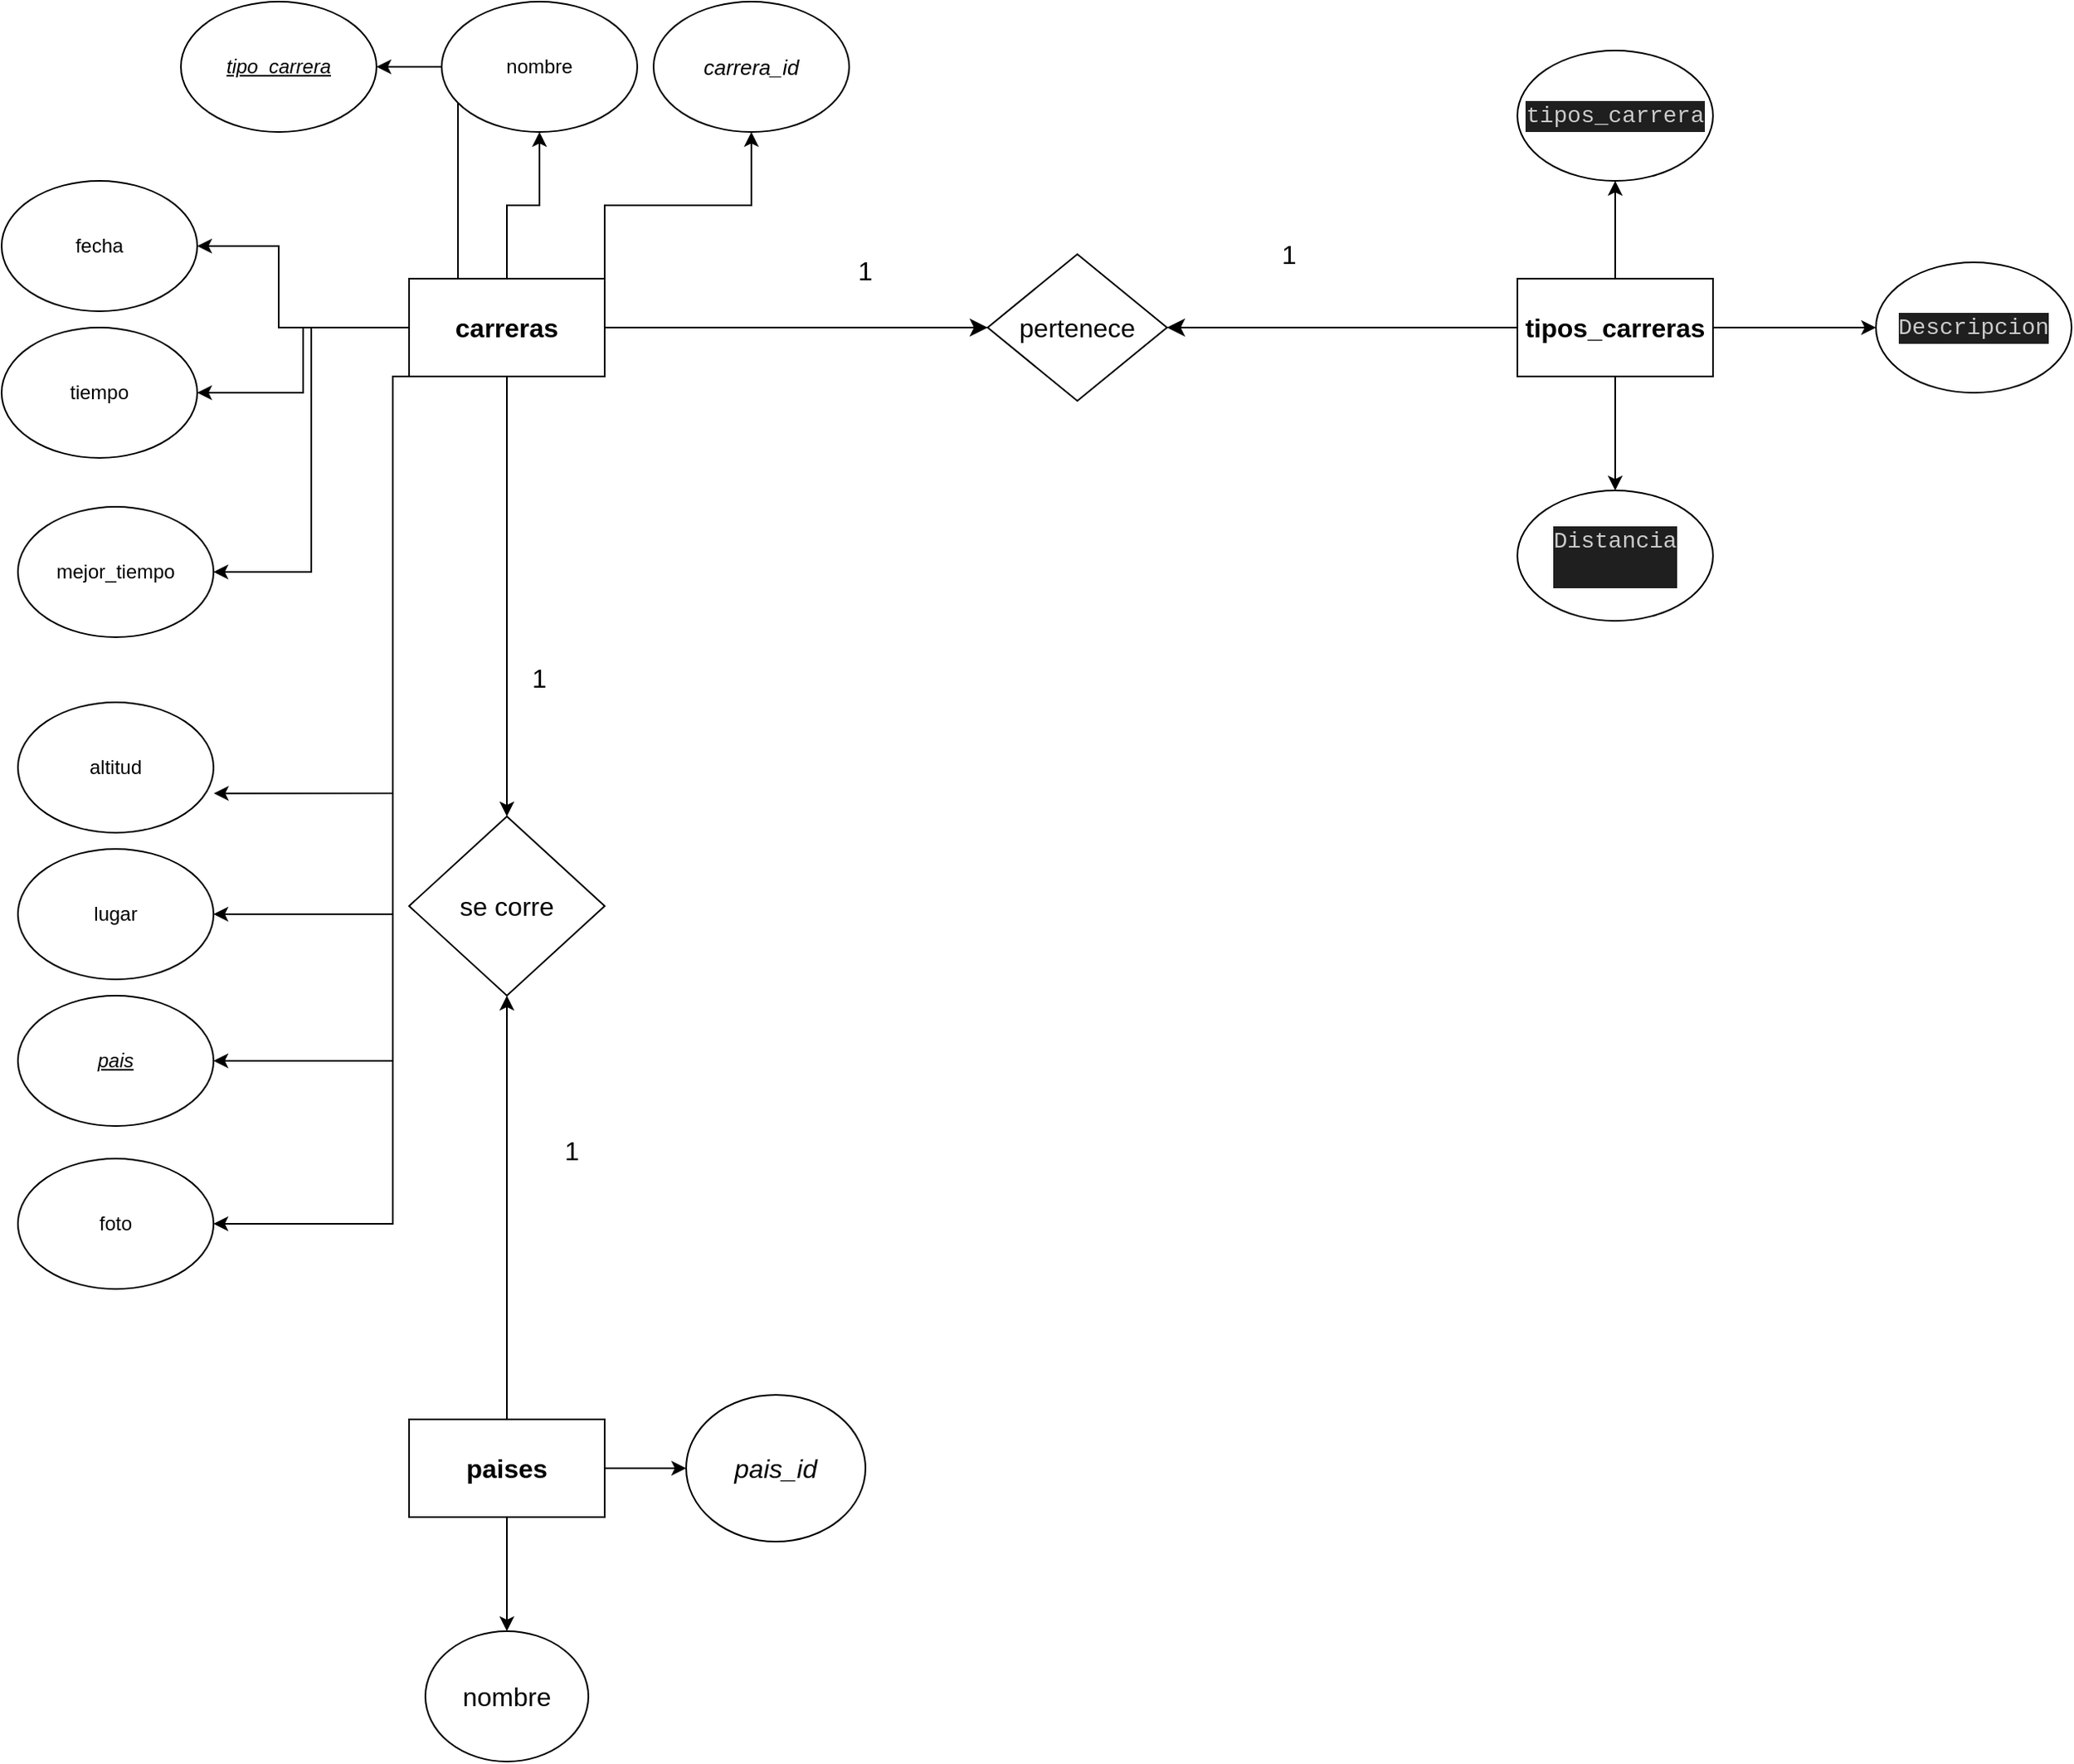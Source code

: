 <mxfile version="21.5.2" type="device">
  <diagram name="Página-1" id="2MZgOhfRn8ZvFPumbPP9">
    <mxGraphModel dx="1900" dy="797" grid="1" gridSize="10" guides="1" tooltips="1" connect="1" arrows="1" fold="1" page="0" pageScale="1" pageWidth="827" pageHeight="1169" math="0" shadow="0">
      <root>
        <mxCell id="0" />
        <mxCell id="1" parent="0" />
        <mxCell id="amzBNt-memYxjhQnmJtF-14" value="" style="edgeStyle=none;curved=1;rounded=0;orthogonalLoop=1;jettySize=auto;html=1;fontSize=12;startSize=8;endSize=8;" edge="1" parent="1" source="amzBNt-memYxjhQnmJtF-1" target="amzBNt-memYxjhQnmJtF-12">
          <mxGeometry relative="1" as="geometry" />
        </mxCell>
        <mxCell id="amzBNt-memYxjhQnmJtF-21" value="" style="edgeStyle=orthogonalEdgeStyle;rounded=0;orthogonalLoop=1;jettySize=auto;html=1;" edge="1" parent="1" source="amzBNt-memYxjhQnmJtF-1" target="amzBNt-memYxjhQnmJtF-20">
          <mxGeometry relative="1" as="geometry" />
        </mxCell>
        <mxCell id="amzBNt-memYxjhQnmJtF-48" style="edgeStyle=orthogonalEdgeStyle;rounded=0;orthogonalLoop=1;jettySize=auto;html=1;exitX=0.5;exitY=0;exitDx=0;exitDy=0;entryX=0.5;entryY=1;entryDx=0;entryDy=0;" edge="1" parent="1" source="amzBNt-memYxjhQnmJtF-1" target="amzBNt-memYxjhQnmJtF-35">
          <mxGeometry relative="1" as="geometry" />
        </mxCell>
        <mxCell id="amzBNt-memYxjhQnmJtF-49" style="edgeStyle=orthogonalEdgeStyle;rounded=0;orthogonalLoop=1;jettySize=auto;html=1;exitX=1;exitY=0;exitDx=0;exitDy=0;entryX=0.5;entryY=1;entryDx=0;entryDy=0;" edge="1" parent="1" source="amzBNt-memYxjhQnmJtF-1" target="amzBNt-memYxjhQnmJtF-34">
          <mxGeometry relative="1" as="geometry" />
        </mxCell>
        <mxCell id="amzBNt-memYxjhQnmJtF-52" style="edgeStyle=orthogonalEdgeStyle;rounded=0;orthogonalLoop=1;jettySize=auto;html=1;exitX=0.25;exitY=0;exitDx=0;exitDy=0;entryX=1;entryY=0.5;entryDx=0;entryDy=0;" edge="1" parent="1" source="amzBNt-memYxjhQnmJtF-1" target="amzBNt-memYxjhQnmJtF-36">
          <mxGeometry relative="1" as="geometry" />
        </mxCell>
        <mxCell id="amzBNt-memYxjhQnmJtF-55" style="edgeStyle=orthogonalEdgeStyle;rounded=0;orthogonalLoop=1;jettySize=auto;html=1;exitX=0;exitY=0.5;exitDx=0;exitDy=0;entryX=1;entryY=0.5;entryDx=0;entryDy=0;" edge="1" parent="1" source="amzBNt-memYxjhQnmJtF-1" target="amzBNt-memYxjhQnmJtF-37">
          <mxGeometry relative="1" as="geometry">
            <Array as="points">
              <mxPoint x="-170" y="200" />
              <mxPoint x="-170" y="150" />
            </Array>
          </mxGeometry>
        </mxCell>
        <mxCell id="amzBNt-memYxjhQnmJtF-56" style="edgeStyle=orthogonalEdgeStyle;rounded=0;orthogonalLoop=1;jettySize=auto;html=1;exitX=0;exitY=0.5;exitDx=0;exitDy=0;entryX=1;entryY=0.5;entryDx=0;entryDy=0;" edge="1" parent="1" source="amzBNt-memYxjhQnmJtF-1" target="amzBNt-memYxjhQnmJtF-39">
          <mxGeometry relative="1" as="geometry" />
        </mxCell>
        <mxCell id="amzBNt-memYxjhQnmJtF-58" style="edgeStyle=orthogonalEdgeStyle;rounded=0;orthogonalLoop=1;jettySize=auto;html=1;exitX=0;exitY=0.5;exitDx=0;exitDy=0;entryX=1;entryY=0.5;entryDx=0;entryDy=0;" edge="1" parent="1" source="amzBNt-memYxjhQnmJtF-1" target="amzBNt-memYxjhQnmJtF-38">
          <mxGeometry relative="1" as="geometry" />
        </mxCell>
        <mxCell id="amzBNt-memYxjhQnmJtF-59" style="edgeStyle=orthogonalEdgeStyle;rounded=0;orthogonalLoop=1;jettySize=auto;html=1;exitX=0;exitY=1;exitDx=0;exitDy=0;entryX=1.002;entryY=0.698;entryDx=0;entryDy=0;entryPerimeter=0;" edge="1" parent="1" source="amzBNt-memYxjhQnmJtF-1" target="amzBNt-memYxjhQnmJtF-40">
          <mxGeometry relative="1" as="geometry">
            <Array as="points">
              <mxPoint x="-100" y="230" />
              <mxPoint x="-100" y="486" />
            </Array>
          </mxGeometry>
        </mxCell>
        <mxCell id="amzBNt-memYxjhQnmJtF-60" style="edgeStyle=orthogonalEdgeStyle;rounded=0;orthogonalLoop=1;jettySize=auto;html=1;exitX=0;exitY=1;exitDx=0;exitDy=0;entryX=1;entryY=0.5;entryDx=0;entryDy=0;" edge="1" parent="1" source="amzBNt-memYxjhQnmJtF-1" target="amzBNt-memYxjhQnmJtF-41">
          <mxGeometry relative="1" as="geometry">
            <Array as="points">
              <mxPoint x="-100" y="230" />
              <mxPoint x="-100" y="560" />
            </Array>
          </mxGeometry>
        </mxCell>
        <mxCell id="amzBNt-memYxjhQnmJtF-61" style="edgeStyle=orthogonalEdgeStyle;rounded=0;orthogonalLoop=1;jettySize=auto;html=1;exitX=0;exitY=1;exitDx=0;exitDy=0;entryX=1;entryY=0.5;entryDx=0;entryDy=0;" edge="1" parent="1" source="amzBNt-memYxjhQnmJtF-1" target="amzBNt-memYxjhQnmJtF-43">
          <mxGeometry relative="1" as="geometry">
            <Array as="points">
              <mxPoint x="-100" y="230" />
              <mxPoint x="-100" y="650" />
            </Array>
          </mxGeometry>
        </mxCell>
        <mxCell id="amzBNt-memYxjhQnmJtF-62" style="edgeStyle=orthogonalEdgeStyle;rounded=0;orthogonalLoop=1;jettySize=auto;html=1;exitX=0;exitY=1;exitDx=0;exitDy=0;entryX=1;entryY=0.5;entryDx=0;entryDy=0;" edge="1" parent="1" source="amzBNt-memYxjhQnmJtF-1" target="amzBNt-memYxjhQnmJtF-45">
          <mxGeometry relative="1" as="geometry">
            <Array as="points">
              <mxPoint x="-100" y="230" />
              <mxPoint x="-100" y="750" />
            </Array>
          </mxGeometry>
        </mxCell>
        <mxCell id="amzBNt-memYxjhQnmJtF-1" value="&lt;b&gt;carreras&lt;/b&gt;" style="rounded=0;whiteSpace=wrap;html=1;fontSize=16;" vertex="1" parent="1">
          <mxGeometry x="-90" y="170" width="120" height="60" as="geometry" />
        </mxCell>
        <mxCell id="amzBNt-memYxjhQnmJtF-13" value="" style="edgeStyle=none;curved=1;rounded=0;orthogonalLoop=1;jettySize=auto;html=1;fontSize=12;startSize=8;endSize=8;" edge="1" parent="1" source="amzBNt-memYxjhQnmJtF-3" target="amzBNt-memYxjhQnmJtF-12">
          <mxGeometry relative="1" as="geometry" />
        </mxCell>
        <mxCell id="amzBNt-memYxjhQnmJtF-66" style="edgeStyle=orthogonalEdgeStyle;rounded=0;orthogonalLoop=1;jettySize=auto;html=1;exitX=0.5;exitY=1;exitDx=0;exitDy=0;entryX=0.5;entryY=0;entryDx=0;entryDy=0;" edge="1" parent="1" source="amzBNt-memYxjhQnmJtF-3" target="amzBNt-memYxjhQnmJtF-65">
          <mxGeometry relative="1" as="geometry" />
        </mxCell>
        <mxCell id="amzBNt-memYxjhQnmJtF-67" style="edgeStyle=orthogonalEdgeStyle;rounded=0;orthogonalLoop=1;jettySize=auto;html=1;exitX=0.5;exitY=0;exitDx=0;exitDy=0;entryX=0.5;entryY=1;entryDx=0;entryDy=0;" edge="1" parent="1" source="amzBNt-memYxjhQnmJtF-3" target="amzBNt-memYxjhQnmJtF-63">
          <mxGeometry relative="1" as="geometry" />
        </mxCell>
        <mxCell id="amzBNt-memYxjhQnmJtF-68" style="edgeStyle=orthogonalEdgeStyle;rounded=0;orthogonalLoop=1;jettySize=auto;html=1;entryX=0;entryY=0.5;entryDx=0;entryDy=0;" edge="1" parent="1" source="amzBNt-memYxjhQnmJtF-3" target="amzBNt-memYxjhQnmJtF-64">
          <mxGeometry relative="1" as="geometry" />
        </mxCell>
        <mxCell id="amzBNt-memYxjhQnmJtF-3" value="&lt;b&gt;tipos_carreras&lt;/b&gt;" style="rounded=0;whiteSpace=wrap;html=1;fontSize=16;" vertex="1" parent="1">
          <mxGeometry x="590" y="170" width="120" height="60" as="geometry" />
        </mxCell>
        <mxCell id="amzBNt-memYxjhQnmJtF-22" value="" style="edgeStyle=orthogonalEdgeStyle;rounded=0;orthogonalLoop=1;jettySize=auto;html=1;" edge="1" parent="1" source="amzBNt-memYxjhQnmJtF-4" target="amzBNt-memYxjhQnmJtF-20">
          <mxGeometry relative="1" as="geometry">
            <Array as="points">
              <mxPoint x="-30" y="820" />
              <mxPoint x="-30" y="820" />
            </Array>
          </mxGeometry>
        </mxCell>
        <mxCell id="amzBNt-memYxjhQnmJtF-29" value="" style="edgeStyle=orthogonalEdgeStyle;rounded=0;orthogonalLoop=1;jettySize=auto;html=1;" edge="1" parent="1" source="amzBNt-memYxjhQnmJtF-4" target="amzBNt-memYxjhQnmJtF-28">
          <mxGeometry relative="1" as="geometry" />
        </mxCell>
        <mxCell id="amzBNt-memYxjhQnmJtF-31" value="" style="edgeStyle=orthogonalEdgeStyle;rounded=0;orthogonalLoop=1;jettySize=auto;html=1;" edge="1" parent="1" source="amzBNt-memYxjhQnmJtF-4" target="amzBNt-memYxjhQnmJtF-30">
          <mxGeometry relative="1" as="geometry" />
        </mxCell>
        <mxCell id="amzBNt-memYxjhQnmJtF-4" value="&lt;b&gt;paises&lt;/b&gt;" style="rounded=0;whiteSpace=wrap;html=1;fontSize=16;" vertex="1" parent="1">
          <mxGeometry x="-90" y="870" width="120" height="60" as="geometry" />
        </mxCell>
        <mxCell id="amzBNt-memYxjhQnmJtF-12" value="pertenece" style="rhombus;whiteSpace=wrap;html=1;fontSize=16;rounded=0;" vertex="1" parent="1">
          <mxGeometry x="265" y="155" width="110" height="90" as="geometry" />
        </mxCell>
        <mxCell id="amzBNt-memYxjhQnmJtF-15" value="1" style="text;html=1;strokeColor=none;fillColor=none;align=center;verticalAlign=middle;whiteSpace=wrap;rounded=0;fontSize=16;" vertex="1" parent="1">
          <mxGeometry x="160" y="150" width="60" height="30" as="geometry" />
        </mxCell>
        <mxCell id="amzBNt-memYxjhQnmJtF-16" value="1" style="text;html=1;strokeColor=none;fillColor=none;align=center;verticalAlign=middle;whiteSpace=wrap;rounded=0;fontSize=16;" vertex="1" parent="1">
          <mxGeometry x="420" y="140" width="60" height="30" as="geometry" />
        </mxCell>
        <mxCell id="amzBNt-memYxjhQnmJtF-20" value="se corre" style="rhombus;whiteSpace=wrap;html=1;fontSize=16;rounded=0;" vertex="1" parent="1">
          <mxGeometry x="-90" y="500" width="120" height="110" as="geometry" />
        </mxCell>
        <mxCell id="amzBNt-memYxjhQnmJtF-23" value="1" style="text;html=1;strokeColor=none;fillColor=none;align=center;verticalAlign=middle;whiteSpace=wrap;rounded=0;fontSize=16;" vertex="1" parent="1">
          <mxGeometry x="-40" y="400" width="60" height="30" as="geometry" />
        </mxCell>
        <mxCell id="amzBNt-memYxjhQnmJtF-24" value="1" style="text;html=1;strokeColor=none;fillColor=none;align=center;verticalAlign=middle;whiteSpace=wrap;rounded=0;fontSize=16;" vertex="1" parent="1">
          <mxGeometry x="-20" y="690" width="60" height="30" as="geometry" />
        </mxCell>
        <mxCell id="amzBNt-memYxjhQnmJtF-28" value="nombre" style="ellipse;whiteSpace=wrap;html=1;fontSize=16;rounded=0;" vertex="1" parent="1">
          <mxGeometry x="-80" y="1000" width="100" height="80" as="geometry" />
        </mxCell>
        <mxCell id="amzBNt-memYxjhQnmJtF-30" value="&lt;i&gt;pais_id&lt;/i&gt;" style="ellipse;whiteSpace=wrap;html=1;fontSize=16;rounded=0;" vertex="1" parent="1">
          <mxGeometry x="80" y="855" width="110" height="90" as="geometry" />
        </mxCell>
        <mxCell id="amzBNt-memYxjhQnmJtF-34" value="&lt;i style=&quot;font-size: 13px;&quot;&gt;carrera_id&lt;/i&gt;" style="ellipse;whiteSpace=wrap;html=1;" vertex="1" parent="1">
          <mxGeometry x="60" width="120" height="80" as="geometry" />
        </mxCell>
        <mxCell id="amzBNt-memYxjhQnmJtF-35" value="nombre" style="ellipse;whiteSpace=wrap;html=1;" vertex="1" parent="1">
          <mxGeometry x="-70" width="120" height="80" as="geometry" />
        </mxCell>
        <mxCell id="amzBNt-memYxjhQnmJtF-37" value="fecha" style="ellipse;whiteSpace=wrap;html=1;" vertex="1" parent="1">
          <mxGeometry x="-340" y="110" width="120" height="80" as="geometry" />
        </mxCell>
        <mxCell id="amzBNt-memYxjhQnmJtF-38" value="mejor_tiempo" style="ellipse;whiteSpace=wrap;html=1;" vertex="1" parent="1">
          <mxGeometry x="-330" y="310" width="120" height="80" as="geometry" />
        </mxCell>
        <mxCell id="amzBNt-memYxjhQnmJtF-39" value="tiempo" style="ellipse;whiteSpace=wrap;html=1;" vertex="1" parent="1">
          <mxGeometry x="-340" y="200" width="120" height="80" as="geometry" />
        </mxCell>
        <mxCell id="amzBNt-memYxjhQnmJtF-40" value="altitud" style="ellipse;whiteSpace=wrap;html=1;" vertex="1" parent="1">
          <mxGeometry x="-330" y="430" width="120" height="80" as="geometry" />
        </mxCell>
        <mxCell id="amzBNt-memYxjhQnmJtF-41" value="lugar" style="ellipse;whiteSpace=wrap;html=1;" vertex="1" parent="1">
          <mxGeometry x="-330" y="520" width="120" height="80" as="geometry" />
        </mxCell>
        <mxCell id="amzBNt-memYxjhQnmJtF-36" value="&lt;i&gt;&lt;u&gt;tipo_carrera&lt;/u&gt;&lt;/i&gt;" style="ellipse;whiteSpace=wrap;html=1;" vertex="1" parent="1">
          <mxGeometry x="-230" width="120" height="80" as="geometry" />
        </mxCell>
        <mxCell id="amzBNt-memYxjhQnmJtF-43" value="&lt;i&gt;&lt;u&gt;pais&lt;/u&gt;&lt;/i&gt;" style="ellipse;whiteSpace=wrap;html=1;" vertex="1" parent="1">
          <mxGeometry x="-330" y="610" width="120" height="80" as="geometry" />
        </mxCell>
        <mxCell id="amzBNt-memYxjhQnmJtF-45" value="foto" style="ellipse;whiteSpace=wrap;html=1;" vertex="1" parent="1">
          <mxGeometry x="-330" y="710" width="120" height="80" as="geometry" />
        </mxCell>
        <mxCell id="amzBNt-memYxjhQnmJtF-63" value="&lt;div style=&quot;color: rgb(204, 204, 204); background-color: rgb(31, 31, 31); font-family: Consolas, &amp;quot;Courier New&amp;quot;, monospace; font-size: 14px; line-height: 19px;&quot;&gt;tipos_carrera&lt;/div&gt;" style="ellipse;whiteSpace=wrap;html=1;" vertex="1" parent="1">
          <mxGeometry x="590" y="30" width="120" height="80" as="geometry" />
        </mxCell>
        <mxCell id="amzBNt-memYxjhQnmJtF-64" value="&lt;div style=&quot;color: rgb(204, 204, 204); background-color: rgb(31, 31, 31); font-family: Consolas, &amp;quot;Courier New&amp;quot;, monospace; font-size: 14px; line-height: 19px;&quot;&gt;Descripcion&lt;/div&gt;" style="ellipse;whiteSpace=wrap;html=1;" vertex="1" parent="1">
          <mxGeometry x="810" y="160" width="120" height="80" as="geometry" />
        </mxCell>
        <mxCell id="amzBNt-memYxjhQnmJtF-65" value="&lt;div style=&quot;color: rgb(204, 204, 204); background-color: rgb(31, 31, 31); font-family: Consolas, &amp;quot;Courier New&amp;quot;, monospace; font-size: 14px; line-height: 19px;&quot;&gt;&lt;div&gt;Distancia&lt;/div&gt;&lt;br&gt;&lt;/div&gt;" style="ellipse;whiteSpace=wrap;html=1;" vertex="1" parent="1">
          <mxGeometry x="590" y="300" width="120" height="80" as="geometry" />
        </mxCell>
      </root>
    </mxGraphModel>
  </diagram>
</mxfile>
